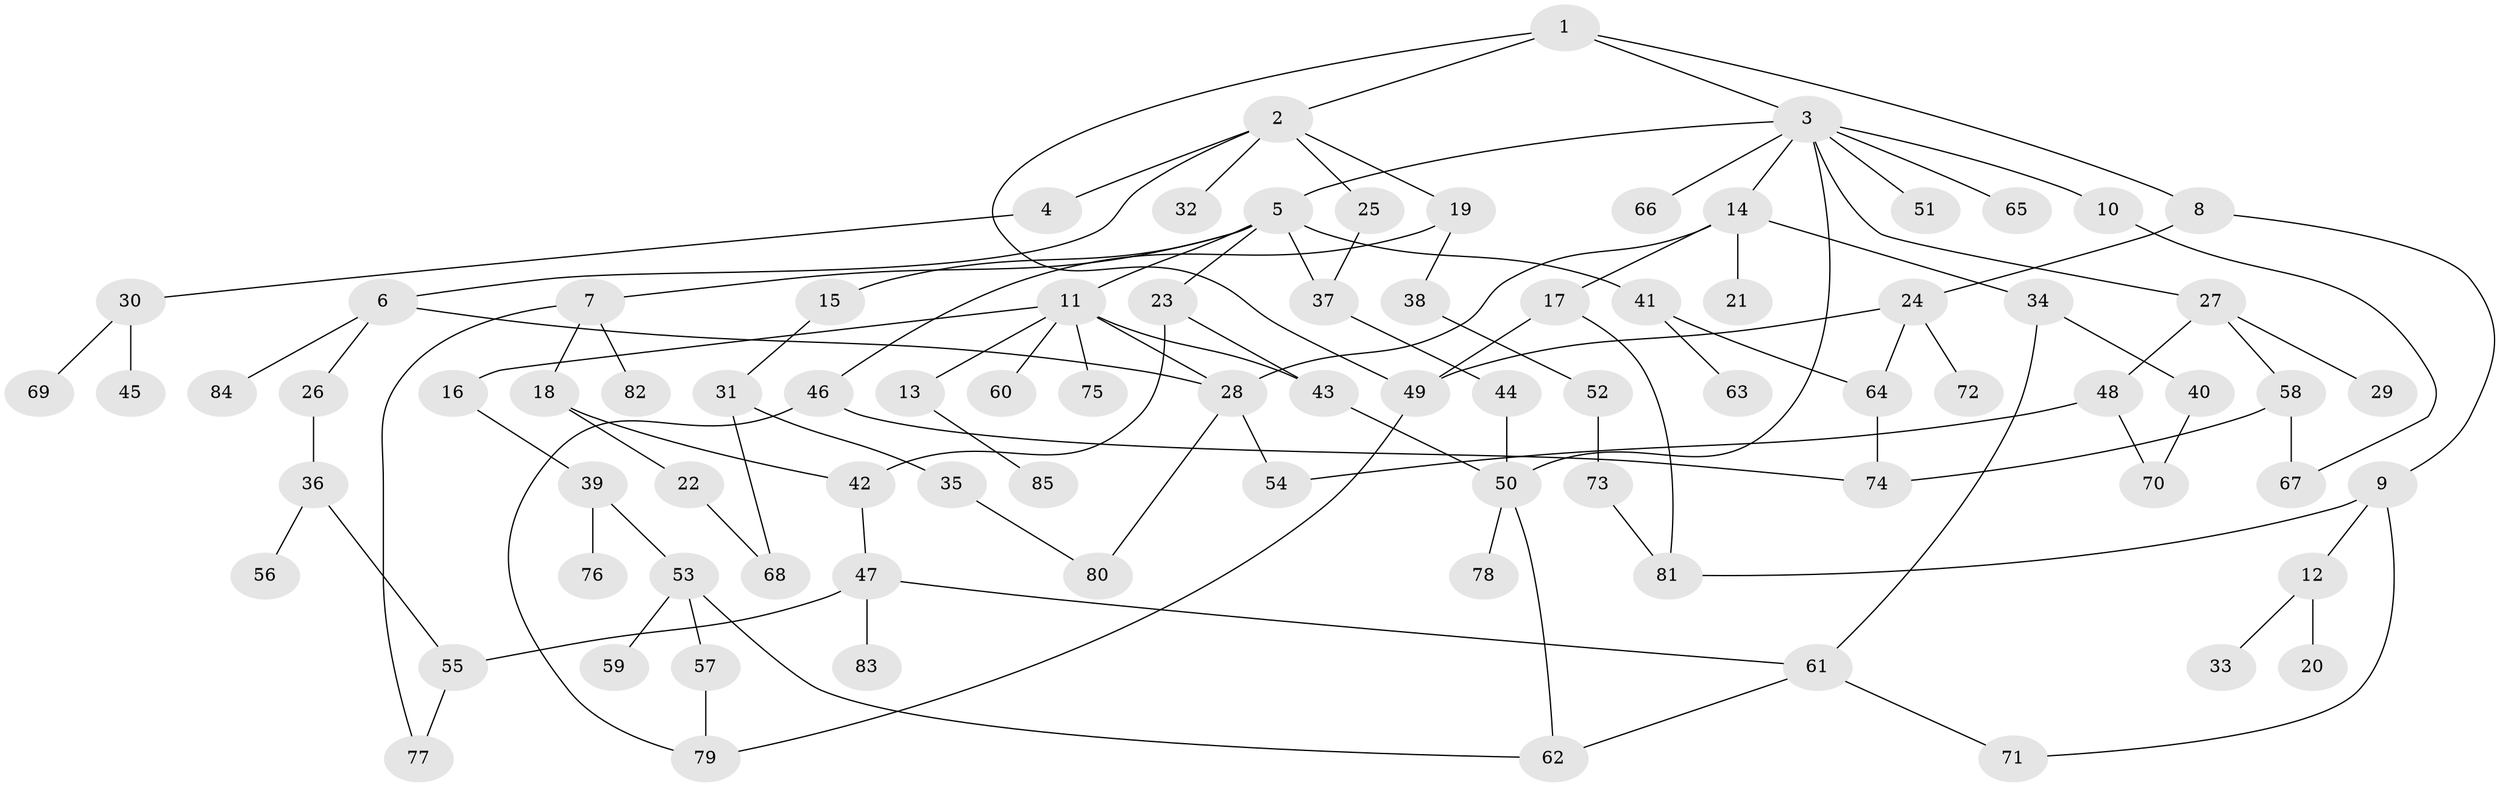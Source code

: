 // coarse degree distribution, {4: 0.13333333333333333, 6: 0.06666666666666667, 8: 0.03333333333333333, 2: 0.26666666666666666, 5: 0.1, 1: 0.2833333333333333, 3: 0.11666666666666667}
// Generated by graph-tools (version 1.1) at 2025/23/03/03/25 07:23:31]
// undirected, 85 vertices, 111 edges
graph export_dot {
graph [start="1"]
  node [color=gray90,style=filled];
  1;
  2;
  3;
  4;
  5;
  6;
  7;
  8;
  9;
  10;
  11;
  12;
  13;
  14;
  15;
  16;
  17;
  18;
  19;
  20;
  21;
  22;
  23;
  24;
  25;
  26;
  27;
  28;
  29;
  30;
  31;
  32;
  33;
  34;
  35;
  36;
  37;
  38;
  39;
  40;
  41;
  42;
  43;
  44;
  45;
  46;
  47;
  48;
  49;
  50;
  51;
  52;
  53;
  54;
  55;
  56;
  57;
  58;
  59;
  60;
  61;
  62;
  63;
  64;
  65;
  66;
  67;
  68;
  69;
  70;
  71;
  72;
  73;
  74;
  75;
  76;
  77;
  78;
  79;
  80;
  81;
  82;
  83;
  84;
  85;
  1 -- 2;
  1 -- 3;
  1 -- 8;
  1 -- 49;
  2 -- 4;
  2 -- 6;
  2 -- 19;
  2 -- 25;
  2 -- 32;
  3 -- 5;
  3 -- 10;
  3 -- 14;
  3 -- 27;
  3 -- 51;
  3 -- 65;
  3 -- 66;
  3 -- 50;
  4 -- 30;
  5 -- 7;
  5 -- 11;
  5 -- 15;
  5 -- 23;
  5 -- 41;
  5 -- 37;
  6 -- 26;
  6 -- 84;
  6 -- 28;
  7 -- 18;
  7 -- 77;
  7 -- 82;
  8 -- 9;
  8 -- 24;
  9 -- 12;
  9 -- 81;
  9 -- 71;
  10 -- 67;
  11 -- 13;
  11 -- 16;
  11 -- 28;
  11 -- 60;
  11 -- 75;
  11 -- 43;
  12 -- 20;
  12 -- 33;
  13 -- 85;
  14 -- 17;
  14 -- 21;
  14 -- 34;
  14 -- 28;
  15 -- 31;
  16 -- 39;
  17 -- 81;
  17 -- 49;
  18 -- 22;
  18 -- 42;
  19 -- 38;
  19 -- 46;
  22 -- 68;
  23 -- 42;
  23 -- 43;
  24 -- 49;
  24 -- 64;
  24 -- 72;
  25 -- 37;
  26 -- 36;
  27 -- 29;
  27 -- 48;
  27 -- 58;
  28 -- 54;
  28 -- 80;
  30 -- 45;
  30 -- 69;
  31 -- 35;
  31 -- 68;
  34 -- 40;
  34 -- 61;
  35 -- 80;
  36 -- 56;
  36 -- 55;
  37 -- 44;
  38 -- 52;
  39 -- 53;
  39 -- 76;
  40 -- 70;
  41 -- 63;
  41 -- 64;
  42 -- 47;
  43 -- 50;
  44 -- 50;
  46 -- 79;
  46 -- 74;
  47 -- 55;
  47 -- 83;
  47 -- 61;
  48 -- 70;
  48 -- 54;
  49 -- 79;
  50 -- 78;
  50 -- 62;
  52 -- 73;
  53 -- 57;
  53 -- 59;
  53 -- 62;
  55 -- 77;
  57 -- 79;
  58 -- 74;
  58 -- 67;
  61 -- 62;
  61 -- 71;
  64 -- 74;
  73 -- 81;
}
